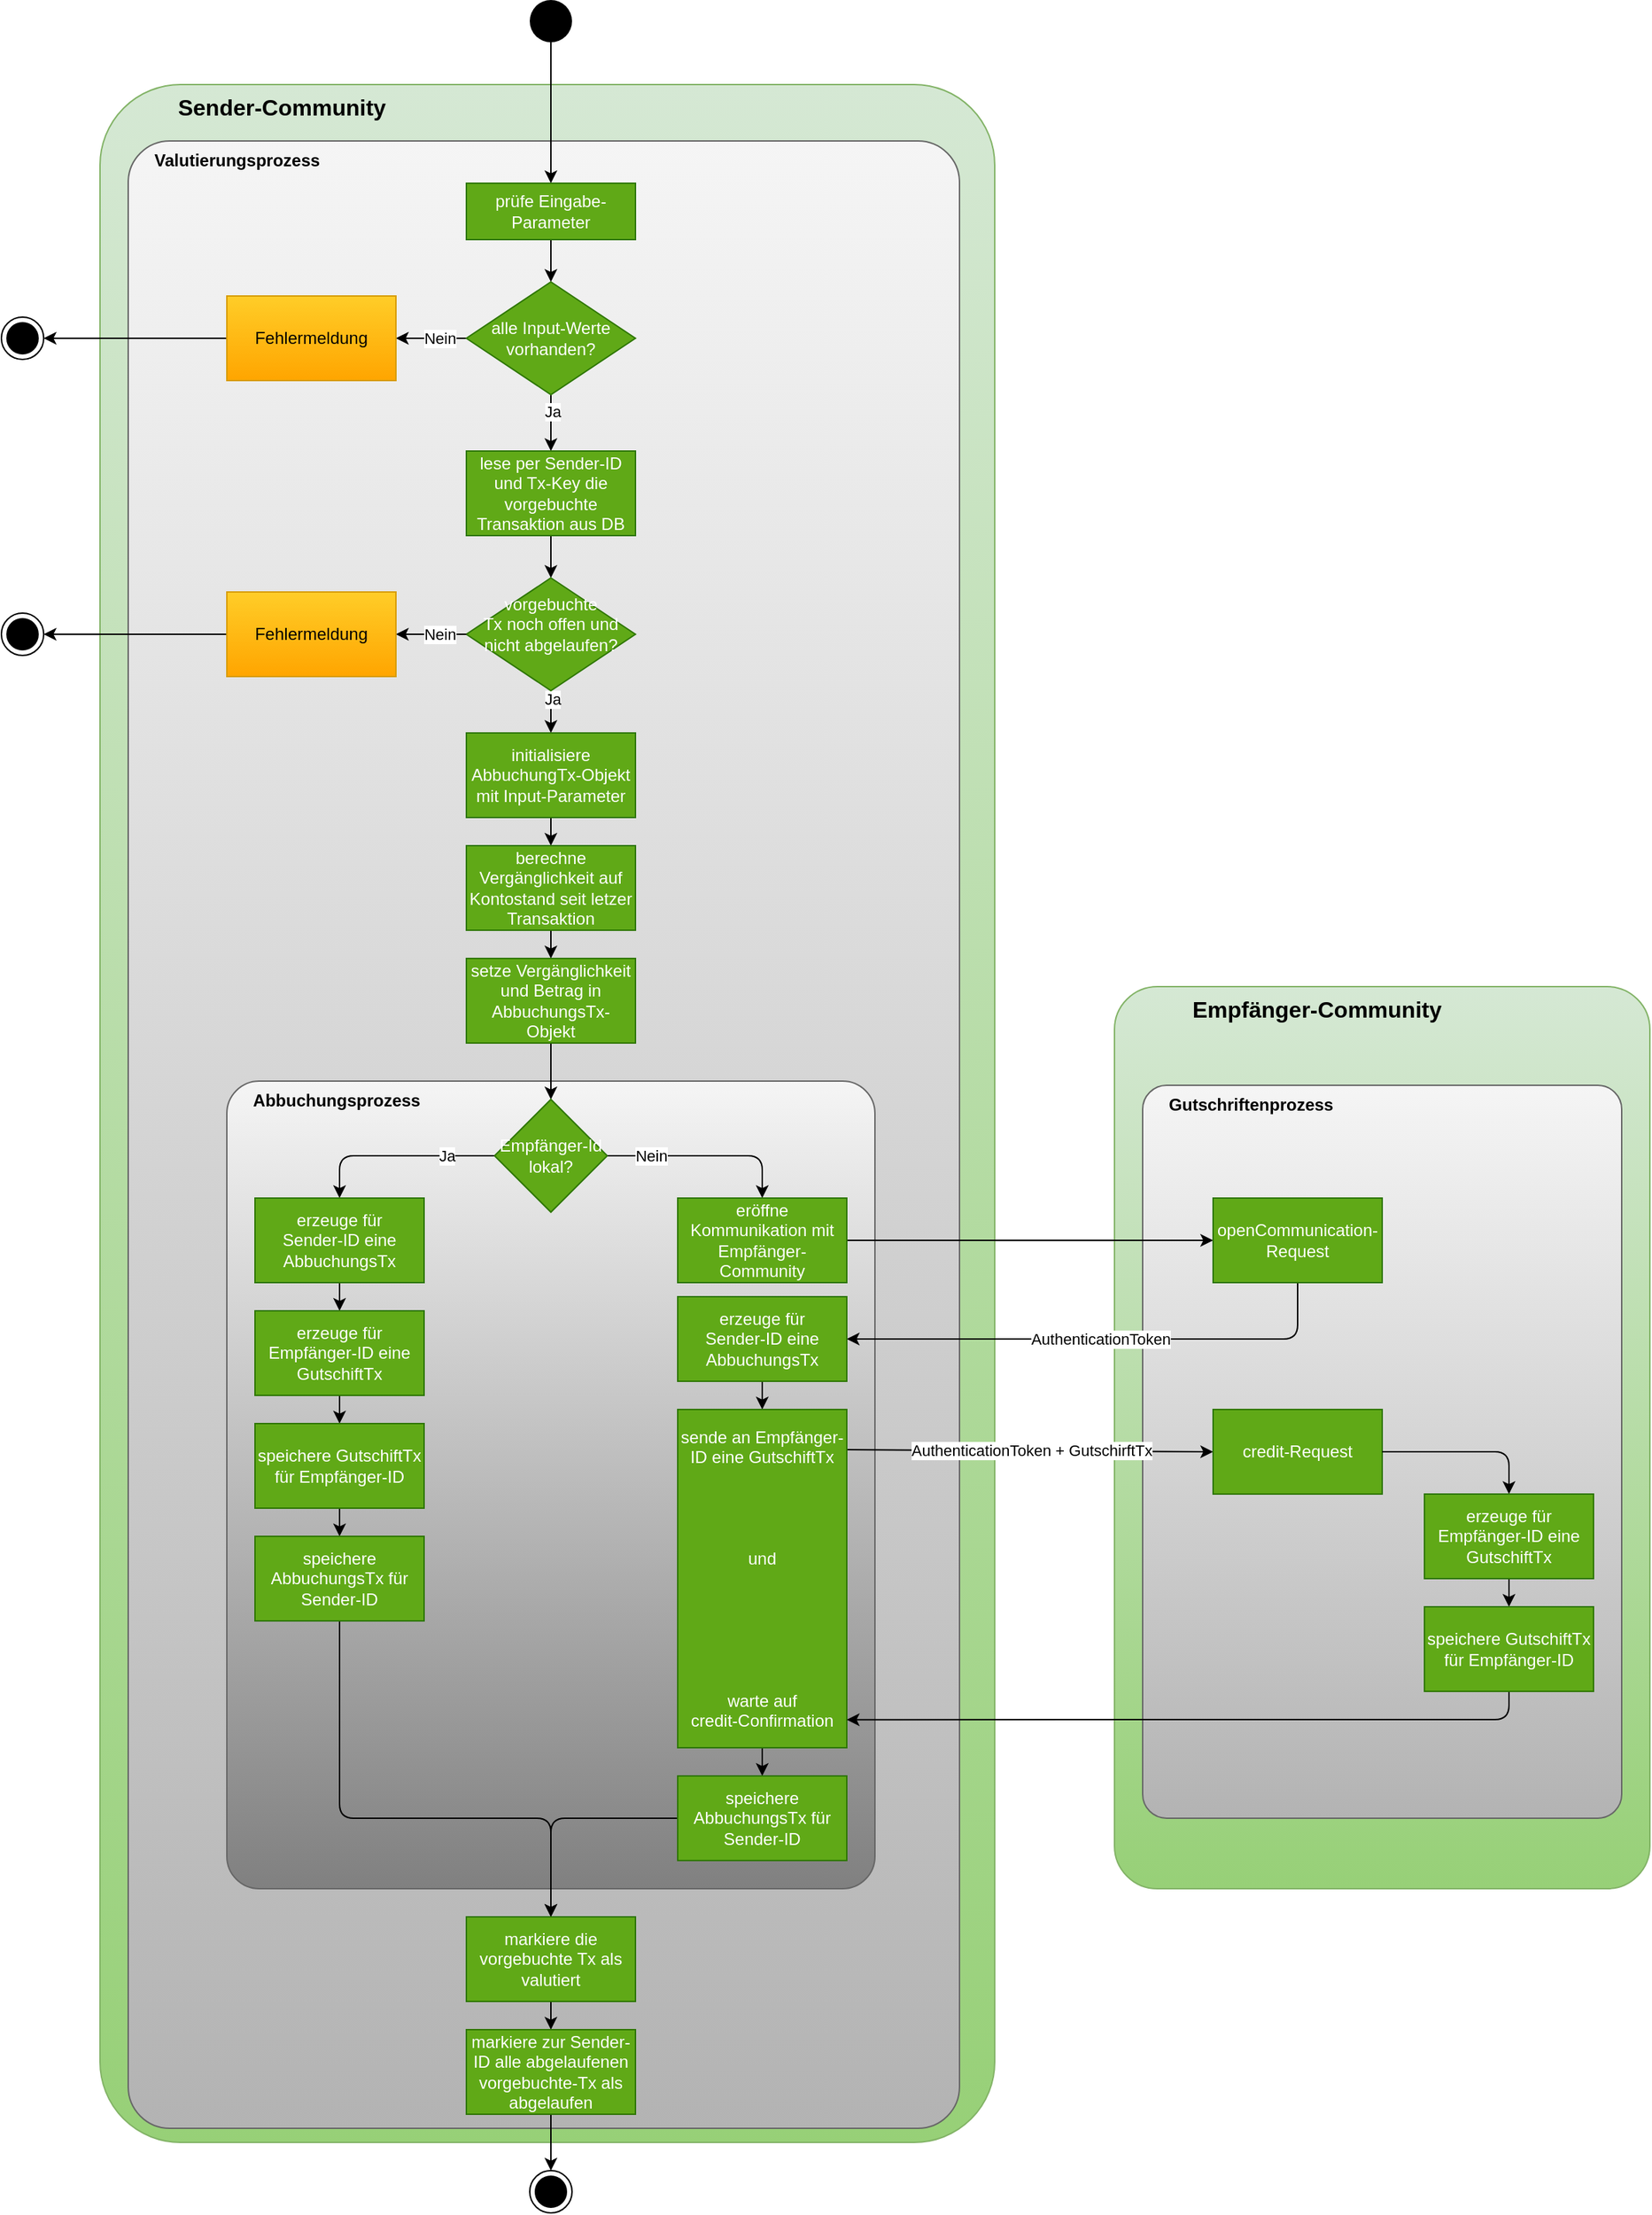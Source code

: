<mxfile>
    <diagram id="dGNf3lpo_9IMpYIPCkMh" name="Seite-1">
        <mxGraphModel dx="1088" dy="800" grid="1" gridSize="10" guides="1" tooltips="1" connect="1" arrows="1" fold="1" page="1" pageScale="1" pageWidth="2336" pageHeight="1654" math="0" shadow="0">
            <root>
                <mxCell id="0"/>
                <mxCell id="1" parent="0"/>
                <mxCell id="2" value="&lt;b&gt;&amp;nbsp; &amp;nbsp; &amp;nbsp; &amp;nbsp; &amp;nbsp; &amp;nbsp; Sender-Community&lt;/b&gt;" style="rounded=1;whiteSpace=wrap;html=1;fontSize=16;fillColor=#d5e8d4;gradientColor=#97d077;strokeColor=#82b366;align=left;verticalAlign=top;arcSize=9;" vertex="1" parent="1">
                    <mxGeometry x="120" y="120" width="635" height="1460" as="geometry"/>
                </mxCell>
                <mxCell id="9" value="&lt;b&gt;&amp;nbsp; &amp;nbsp; &amp;nbsp;Valutierungsprozess&lt;/b&gt;" style="rounded=1;whiteSpace=wrap;html=1;fontSize=12;fillColor=#f5f5f5;gradientColor=#b3b3b3;strokeColor=#666666;arcSize=5;align=left;verticalAlign=top;" vertex="1" parent="1">
                    <mxGeometry x="140" y="160" width="590" height="1410" as="geometry"/>
                </mxCell>
                <mxCell id="37" value="&lt;b&gt;&amp;nbsp; &amp;nbsp; &amp;nbsp;Abbuchungsprozess&lt;/b&gt;" style="rounded=1;whiteSpace=wrap;html=1;fontSize=12;fillColor=#f5f5f5;gradientColor=#808080;strokeColor=#666666;arcSize=5;align=left;verticalAlign=top;" vertex="1" parent="1">
                    <mxGeometry x="210" y="827" width="460" height="573" as="geometry"/>
                </mxCell>
                <mxCell id="3" value="&lt;b&gt;&amp;nbsp; &amp;nbsp; &amp;nbsp; &amp;nbsp; &amp;nbsp; &amp;nbsp; Empfänger-Community&lt;/b&gt;" style="rounded=1;whiteSpace=wrap;html=1;fontSize=16;fillColor=#d5e8d4;gradientColor=#97d077;strokeColor=#82b366;align=left;verticalAlign=top;arcSize=8;" vertex="1" parent="1">
                    <mxGeometry x="840" y="760" width="380" height="640" as="geometry"/>
                </mxCell>
                <mxCell id="7" value="" style="ellipse;fillColor=#000000;strokeColor=none;" vertex="1" parent="1">
                    <mxGeometry x="425" y="60" width="30" height="30" as="geometry"/>
                </mxCell>
                <mxCell id="8" style="edgeStyle=none;html=1;entryX=0.5;entryY=0;entryDx=0;entryDy=0;" edge="1" parent="1" source="7" target="10">
                    <mxGeometry relative="1" as="geometry">
                        <mxPoint x="440" y="180" as="targetPoint"/>
                    </mxGeometry>
                </mxCell>
                <mxCell id="12" value="" style="edgeStyle=none;html=1;" edge="1" parent="1" source="10" target="11">
                    <mxGeometry relative="1" as="geometry"/>
                </mxCell>
                <mxCell id="10" value="prüfe Eingabe-Parameter" style="rounded=0;whiteSpace=wrap;html=1;fillColor=#60a917;fontColor=#ffffff;strokeColor=#2D7600;" vertex="1" parent="1">
                    <mxGeometry x="380" y="190" width="120" height="40" as="geometry"/>
                </mxCell>
                <mxCell id="14" value="" style="edgeStyle=none;html=1;" edge="1" parent="1" source="11" target="13">
                    <mxGeometry relative="1" as="geometry"/>
                </mxCell>
                <mxCell id="23" value="Nein" style="edgeLabel;html=1;align=center;verticalAlign=middle;resizable=0;points=[];" vertex="1" connectable="0" parent="14">
                    <mxGeometry x="0.22" relative="1" as="geometry">
                        <mxPoint x="11" as="offset"/>
                    </mxGeometry>
                </mxCell>
                <mxCell id="18" value="" style="edgeStyle=none;html=1;" edge="1" parent="1" source="11" target="17">
                    <mxGeometry relative="1" as="geometry"/>
                </mxCell>
                <mxCell id="19" value="Ja" style="edgeLabel;html=1;align=center;verticalAlign=middle;resizable=0;points=[];" vertex="1" connectable="0" parent="18">
                    <mxGeometry x="-0.425" y="1" relative="1" as="geometry">
                        <mxPoint as="offset"/>
                    </mxGeometry>
                </mxCell>
                <mxCell id="11" value="alle Input-Werte vorhanden?" style="rhombus;whiteSpace=wrap;html=1;fillColor=#60a917;strokeColor=#2D7600;fontColor=#ffffff;rounded=0;" vertex="1" parent="1">
                    <mxGeometry x="380" y="260" width="120" height="80" as="geometry"/>
                </mxCell>
                <mxCell id="16" style="edgeStyle=none;html=1;entryX=1;entryY=0.5;entryDx=0;entryDy=0;" edge="1" parent="1" source="13" target="15">
                    <mxGeometry relative="1" as="geometry"/>
                </mxCell>
                <mxCell id="13" value="Fehlermeldung" style="whiteSpace=wrap;html=1;fillColor=#ffcd28;strokeColor=#d79b00;rounded=0;gradientColor=#ffa500;" vertex="1" parent="1">
                    <mxGeometry x="210" y="270" width="120" height="60" as="geometry"/>
                </mxCell>
                <mxCell id="15" value="" style="ellipse;html=1;shape=endState;fillColor=#000000;strokeColor=#000000;" vertex="1" parent="1">
                    <mxGeometry x="50" y="285" width="30" height="30" as="geometry"/>
                </mxCell>
                <mxCell id="22" value="" style="edgeStyle=none;html=1;" edge="1" parent="1" source="17" target="21">
                    <mxGeometry relative="1" as="geometry"/>
                </mxCell>
                <mxCell id="17" value="lese per Sender-ID und Tx-Key die vorgebuchte Transaktion aus DB" style="whiteSpace=wrap;html=1;fillColor=#60a917;strokeColor=#2D7600;fontColor=#ffffff;rounded=0;" vertex="1" parent="1">
                    <mxGeometry x="380" y="380" width="120" height="60" as="geometry"/>
                </mxCell>
                <mxCell id="30" value="" style="edgeStyle=none;html=1;" edge="1" parent="1" source="21" target="29">
                    <mxGeometry relative="1" as="geometry"/>
                </mxCell>
                <mxCell id="31" value="Ja" style="edgeLabel;html=1;align=center;verticalAlign=middle;resizable=0;points=[];" vertex="1" connectable="0" parent="30">
                    <mxGeometry x="-0.6" y="1" relative="1" as="geometry">
                        <mxPoint as="offset"/>
                    </mxGeometry>
                </mxCell>
                <mxCell id="21" value="vorgebuchte &lt;br&gt;Tx noch offen und nicht abgelaufen?&lt;br&gt;&lt;br&gt;" style="rhombus;whiteSpace=wrap;html=1;fillColor=#60a917;strokeColor=#2D7600;fontColor=#ffffff;rounded=0;" vertex="1" parent="1">
                    <mxGeometry x="380" y="470" width="120" height="80" as="geometry"/>
                </mxCell>
                <mxCell id="24" value="" style="edgeStyle=none;html=1;" edge="1" parent="1" target="27">
                    <mxGeometry relative="1" as="geometry">
                        <mxPoint x="380" y="510" as="sourcePoint"/>
                    </mxGeometry>
                </mxCell>
                <mxCell id="25" value="Nein" style="edgeLabel;html=1;align=center;verticalAlign=middle;resizable=0;points=[];" vertex="1" connectable="0" parent="24">
                    <mxGeometry x="0.22" relative="1" as="geometry">
                        <mxPoint x="11" as="offset"/>
                    </mxGeometry>
                </mxCell>
                <mxCell id="26" style="edgeStyle=none;html=1;entryX=1;entryY=0.5;entryDx=0;entryDy=0;" edge="1" parent="1" source="27" target="28">
                    <mxGeometry relative="1" as="geometry"/>
                </mxCell>
                <mxCell id="27" value="Fehlermeldung" style="whiteSpace=wrap;html=1;fillColor=#ffcd28;strokeColor=#d79b00;rounded=0;gradientColor=#ffa500;" vertex="1" parent="1">
                    <mxGeometry x="210" y="480" width="120" height="60" as="geometry"/>
                </mxCell>
                <mxCell id="28" value="" style="ellipse;html=1;shape=endState;fillColor=#000000;strokeColor=#000000;" vertex="1" parent="1">
                    <mxGeometry x="50" y="495" width="30" height="30" as="geometry"/>
                </mxCell>
                <mxCell id="33" value="" style="edgeStyle=none;html=1;" edge="1" parent="1" source="29" target="32">
                    <mxGeometry relative="1" as="geometry"/>
                </mxCell>
                <mxCell id="29" value="initialisiere AbbuchungTx-Objekt mit Input-Parameter" style="whiteSpace=wrap;html=1;fillColor=#60a917;strokeColor=#2D7600;fontColor=#ffffff;rounded=0;" vertex="1" parent="1">
                    <mxGeometry x="380" y="580" width="120" height="60" as="geometry"/>
                </mxCell>
                <mxCell id="35" value="" style="edgeStyle=none;html=1;" edge="1" parent="1" source="32" target="34">
                    <mxGeometry relative="1" as="geometry"/>
                </mxCell>
                <mxCell id="32" value="berechne Vergänglichkeit auf Kontostand seit letzer Transaktion" style="whiteSpace=wrap;html=1;fillColor=#60a917;strokeColor=#2D7600;fontColor=#ffffff;rounded=0;" vertex="1" parent="1">
                    <mxGeometry x="380" y="660" width="120" height="60" as="geometry"/>
                </mxCell>
                <mxCell id="40" value="" style="edgeStyle=none;html=1;" edge="1" parent="1" source="34" target="39">
                    <mxGeometry relative="1" as="geometry"/>
                </mxCell>
                <mxCell id="34" value="setze Vergänglichkeit und Betrag in AbbuchungsTx-Objekt" style="whiteSpace=wrap;html=1;fillColor=#60a917;strokeColor=#2D7600;fontColor=#ffffff;rounded=0;" vertex="1" parent="1">
                    <mxGeometry x="380" y="740" width="120" height="60" as="geometry"/>
                </mxCell>
                <mxCell id="42" value="" style="edgeStyle=none;html=1;entryX=0.5;entryY=0;entryDx=0;entryDy=0;" edge="1" parent="1" source="39" target="41">
                    <mxGeometry relative="1" as="geometry">
                        <Array as="points">
                            <mxPoint x="290" y="880"/>
                        </Array>
                    </mxGeometry>
                </mxCell>
                <mxCell id="43" value="Ja" style="edgeLabel;html=1;align=center;verticalAlign=middle;resizable=0;points=[];" vertex="1" connectable="0" parent="42">
                    <mxGeometry x="-0.514" relative="1" as="geometry">
                        <mxPoint as="offset"/>
                    </mxGeometry>
                </mxCell>
                <mxCell id="52" style="edgeStyle=none;html=1;entryX=0.5;entryY=0;entryDx=0;entryDy=0;" edge="1" parent="1" source="39" target="51">
                    <mxGeometry relative="1" as="geometry">
                        <Array as="points">
                            <mxPoint x="590" y="880"/>
                        </Array>
                    </mxGeometry>
                </mxCell>
                <mxCell id="53" value="Nein" style="edgeLabel;html=1;align=center;verticalAlign=middle;resizable=0;points=[];" vertex="1" connectable="0" parent="52">
                    <mxGeometry x="-0.557" relative="1" as="geometry">
                        <mxPoint as="offset"/>
                    </mxGeometry>
                </mxCell>
                <mxCell id="39" value="Empfänger-Id&lt;br&gt;lokal?" style="rhombus;whiteSpace=wrap;html=1;fillColor=#60a917;strokeColor=#2D7600;fontColor=#ffffff;rounded=0;" vertex="1" parent="1">
                    <mxGeometry x="400" y="840" width="80" height="80" as="geometry"/>
                </mxCell>
                <mxCell id="45" value="" style="edgeStyle=none;html=1;" edge="1" parent="1" source="41" target="44">
                    <mxGeometry relative="1" as="geometry"/>
                </mxCell>
                <mxCell id="41" value="erzeuge für &lt;br&gt;Sender-ID eine AbbuchungsTx" style="whiteSpace=wrap;html=1;fillColor=#60a917;strokeColor=#2D7600;fontColor=#ffffff;rounded=0;" vertex="1" parent="1">
                    <mxGeometry x="230" y="910" width="120" height="60" as="geometry"/>
                </mxCell>
                <mxCell id="47" value="" style="edgeStyle=none;html=1;" edge="1" parent="1" source="44" target="46">
                    <mxGeometry relative="1" as="geometry"/>
                </mxCell>
                <mxCell id="44" value="erzeuge für Empfänger-ID eine GutschiftTx" style="whiteSpace=wrap;html=1;fillColor=#60a917;strokeColor=#2D7600;fontColor=#ffffff;rounded=0;" vertex="1" parent="1">
                    <mxGeometry x="230" y="990" width="120" height="60" as="geometry"/>
                </mxCell>
                <mxCell id="49" value="" style="edgeStyle=none;html=1;" edge="1" parent="1" source="46" target="48">
                    <mxGeometry relative="1" as="geometry"/>
                </mxCell>
                <mxCell id="46" value="speichere GutschiftTx für Empfänger-ID" style="whiteSpace=wrap;html=1;fillColor=#60a917;strokeColor=#2D7600;fontColor=#ffffff;rounded=0;" vertex="1" parent="1">
                    <mxGeometry x="230" y="1070" width="120" height="60" as="geometry"/>
                </mxCell>
                <mxCell id="75" style="edgeStyle=none;html=1;entryX=0.5;entryY=0;entryDx=0;entryDy=0;startArrow=none;startFill=0;" edge="1" parent="1" source="48" target="73">
                    <mxGeometry relative="1" as="geometry">
                        <Array as="points">
                            <mxPoint x="290" y="1350"/>
                            <mxPoint x="440" y="1350"/>
                        </Array>
                    </mxGeometry>
                </mxCell>
                <mxCell id="48" value="speichere AbbuchungsTx für Sender-ID" style="whiteSpace=wrap;html=1;fillColor=#60a917;strokeColor=#2D7600;fontColor=#ffffff;rounded=0;" vertex="1" parent="1">
                    <mxGeometry x="230" y="1150" width="120" height="60" as="geometry"/>
                </mxCell>
                <mxCell id="50" value="&lt;b&gt;&amp;nbsp; &amp;nbsp; &amp;nbsp;Gutschriftenprozess&lt;/b&gt;" style="rounded=1;whiteSpace=wrap;html=1;fontSize=12;fillColor=#f5f5f5;gradientColor=#b3b3b3;strokeColor=#666666;arcSize=5;align=left;verticalAlign=top;" vertex="1" parent="1">
                    <mxGeometry x="860" y="830" width="340" height="520" as="geometry"/>
                </mxCell>
                <mxCell id="55" style="edgeStyle=none;html=1;entryX=0;entryY=0.5;entryDx=0;entryDy=0;startArrow=none;startFill=0;" edge="1" parent="1" source="51" target="54">
                    <mxGeometry relative="1" as="geometry"/>
                </mxCell>
                <mxCell id="51" value="eröffne Kommunikation mit Empfänger-Community" style="whiteSpace=wrap;html=1;fillColor=#60a917;strokeColor=#2D7600;fontColor=#ffffff;rounded=0;" vertex="1" parent="1">
                    <mxGeometry x="530" y="910" width="120" height="60" as="geometry"/>
                </mxCell>
                <mxCell id="57" style="edgeStyle=none;html=1;entryX=1;entryY=0.5;entryDx=0;entryDy=0;startArrow=none;startFill=0;" edge="1" parent="1" source="54" target="56">
                    <mxGeometry relative="1" as="geometry">
                        <Array as="points">
                            <mxPoint x="970" y="1010"/>
                        </Array>
                    </mxGeometry>
                </mxCell>
                <mxCell id="58" value="AuthenticationToken" style="edgeLabel;html=1;align=center;verticalAlign=middle;resizable=0;points=[];" vertex="1" connectable="0" parent="57">
                    <mxGeometry x="-0.45" y="3" relative="1" as="geometry">
                        <mxPoint x="-81" y="-3" as="offset"/>
                    </mxGeometry>
                </mxCell>
                <mxCell id="54" value="openCommunication-Request" style="whiteSpace=wrap;html=1;fillColor=#60a917;strokeColor=#2D7600;fontColor=#ffffff;rounded=0;" vertex="1" parent="1">
                    <mxGeometry x="910" y="910" width="120" height="60" as="geometry"/>
                </mxCell>
                <mxCell id="60" value="" style="edgeStyle=none;html=1;startArrow=none;startFill=0;" edge="1" parent="1" source="56" target="59">
                    <mxGeometry relative="1" as="geometry"/>
                </mxCell>
                <mxCell id="56" value="erzeuge für&lt;br&gt;Sender-ID eine AbbuchungsTx" style="whiteSpace=wrap;html=1;fillColor=#60a917;strokeColor=#2D7600;fontColor=#ffffff;rounded=0;" vertex="1" parent="1">
                    <mxGeometry x="530" y="980" width="120" height="60" as="geometry"/>
                </mxCell>
                <mxCell id="62" style="edgeStyle=none;html=1;entryX=0;entryY=0.5;entryDx=0;entryDy=0;startArrow=none;startFill=0;exitX=1.004;exitY=0.119;exitDx=0;exitDy=0;exitPerimeter=0;" edge="1" parent="1" source="59" target="61">
                    <mxGeometry relative="1" as="geometry"/>
                </mxCell>
                <mxCell id="63" value="AuthenticationToken + GutschirftTx" style="edgeLabel;html=1;align=center;verticalAlign=middle;resizable=0;points=[];" vertex="1" connectable="0" parent="62">
                    <mxGeometry x="-0.546" y="-1" relative="1" as="geometry">
                        <mxPoint x="71" y="-1" as="offset"/>
                    </mxGeometry>
                </mxCell>
                <mxCell id="72" style="edgeStyle=none;html=1;startArrow=none;startFill=0;" edge="1" parent="1" source="59" target="71">
                    <mxGeometry relative="1" as="geometry"/>
                </mxCell>
                <mxCell id="59" value="sende an Empfänger-ID eine GutschiftTx &lt;br&gt;&lt;br&gt;&lt;br&gt;&lt;br&gt;&lt;br&gt;und &lt;br&gt;&lt;br&gt;&lt;br&gt;&lt;br&gt;&lt;br&gt;&lt;br&gt;&lt;br&gt;warte auf &lt;br&gt;credit-Confirmation" style="whiteSpace=wrap;html=1;fillColor=#60a917;strokeColor=#2D7600;fontColor=#ffffff;rounded=0;" vertex="1" parent="1">
                    <mxGeometry x="530" y="1060" width="120" height="240" as="geometry"/>
                </mxCell>
                <mxCell id="61" value="credit-Request" style="whiteSpace=wrap;html=1;fillColor=#60a917;strokeColor=#2D7600;fontColor=#ffffff;rounded=0;" vertex="1" parent="1">
                    <mxGeometry x="910" y="1060" width="120" height="60" as="geometry"/>
                </mxCell>
                <mxCell id="65" value="" style="edgeStyle=none;html=1;exitX=1;exitY=0.5;exitDx=0;exitDy=0;" edge="1" parent="1" target="67" source="61">
                    <mxGeometry relative="1" as="geometry">
                        <mxPoint x="1120" y="1120" as="sourcePoint"/>
                        <Array as="points">
                            <mxPoint x="1120" y="1090"/>
                        </Array>
                    </mxGeometry>
                </mxCell>
                <mxCell id="66" value="" style="edgeStyle=none;html=1;" edge="1" parent="1" source="67" target="69">
                    <mxGeometry relative="1" as="geometry"/>
                </mxCell>
                <mxCell id="67" value="erzeuge für Empfänger-ID eine GutschiftTx" style="whiteSpace=wrap;html=1;fillColor=#60a917;strokeColor=#2D7600;fontColor=#ffffff;rounded=0;" vertex="1" parent="1">
                    <mxGeometry x="1060" y="1120" width="120" height="60" as="geometry"/>
                </mxCell>
                <mxCell id="68" value="" style="edgeStyle=none;html=1;entryX=1;entryY=0.917;entryDx=0;entryDy=0;entryPerimeter=0;" edge="1" parent="1" source="69" target="59">
                    <mxGeometry relative="1" as="geometry">
                        <mxPoint x="650" y="1300" as="targetPoint"/>
                        <Array as="points">
                            <mxPoint x="1120" y="1280"/>
                        </Array>
                    </mxGeometry>
                </mxCell>
                <mxCell id="69" value="speichere GutschiftTx für Empfänger-ID" style="whiteSpace=wrap;html=1;fillColor=#60a917;strokeColor=#2D7600;fontColor=#ffffff;rounded=0;" vertex="1" parent="1">
                    <mxGeometry x="1060" y="1200" width="120" height="60" as="geometry"/>
                </mxCell>
                <mxCell id="74" value="" style="edgeStyle=none;html=1;startArrow=none;startFill=0;entryX=0.5;entryY=0;entryDx=0;entryDy=0;" edge="1" parent="1" source="71" target="73">
                    <mxGeometry relative="1" as="geometry">
                        <Array as="points">
                            <mxPoint x="440" y="1350"/>
                        </Array>
                    </mxGeometry>
                </mxCell>
                <mxCell id="71" value="speichere AbbuchungsTx für Sender-ID" style="whiteSpace=wrap;html=1;fillColor=#60a917;strokeColor=#2D7600;fontColor=#ffffff;rounded=0;" vertex="1" parent="1">
                    <mxGeometry x="530" y="1320" width="120" height="60" as="geometry"/>
                </mxCell>
                <mxCell id="77" value="" style="edgeStyle=none;html=1;startArrow=none;startFill=0;" edge="1" parent="1" source="73" target="76">
                    <mxGeometry relative="1" as="geometry"/>
                </mxCell>
                <mxCell id="73" value="markiere die vorgebuchte Tx als valutiert" style="whiteSpace=wrap;html=1;fillColor=#60a917;strokeColor=#2D7600;fontColor=#ffffff;rounded=0;" vertex="1" parent="1">
                    <mxGeometry x="380" y="1420" width="120" height="60" as="geometry"/>
                </mxCell>
                <mxCell id="79" style="edgeStyle=none;html=1;entryX=0.5;entryY=0;entryDx=0;entryDy=0;startArrow=none;startFill=0;" edge="1" parent="1" source="76" target="78">
                    <mxGeometry relative="1" as="geometry"/>
                </mxCell>
                <mxCell id="76" value="markiere zur Sender-ID alle abgelaufenen vorgebuchte-Tx als abgelaufen" style="whiteSpace=wrap;html=1;fillColor=#60a917;strokeColor=#2D7600;fontColor=#ffffff;rounded=0;" vertex="1" parent="1">
                    <mxGeometry x="380" y="1500" width="120" height="60" as="geometry"/>
                </mxCell>
                <mxCell id="78" value="" style="ellipse;html=1;shape=endState;fillColor=#000000;strokeColor=#000000;" vertex="1" parent="1">
                    <mxGeometry x="425" y="1600" width="30" height="30" as="geometry"/>
                </mxCell>
            </root>
        </mxGraphModel>
    </diagram>
</mxfile>